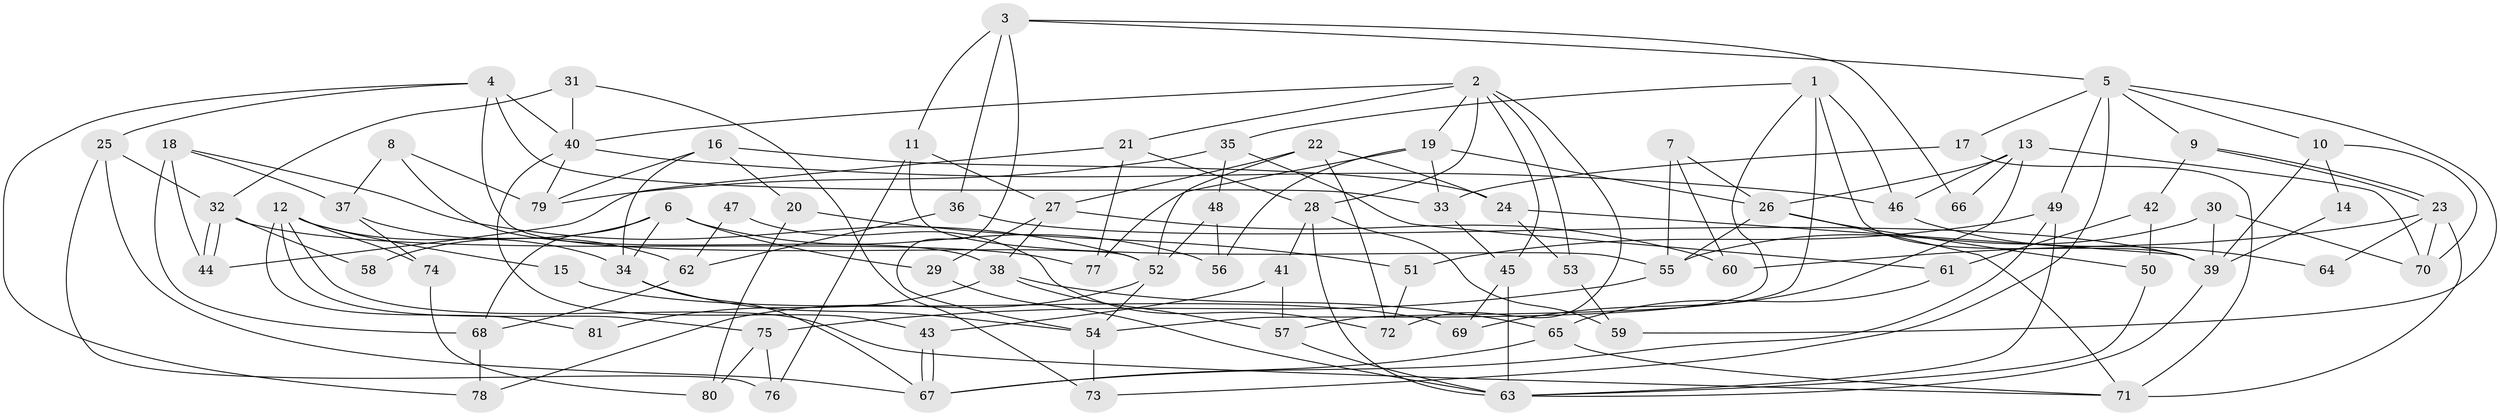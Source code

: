 // coarse degree distribution, {14: 0.02040816326530612, 9: 0.08163265306122448, 6: 0.12244897959183673, 7: 0.061224489795918366, 8: 0.02040816326530612, 4: 0.24489795918367346, 5: 0.12244897959183673, 2: 0.10204081632653061, 3: 0.22448979591836735}
// Generated by graph-tools (version 1.1) at 2025/51/03/04/25 22:51:13]
// undirected, 81 vertices, 162 edges
graph export_dot {
  node [color=gray90,style=filled];
  1;
  2;
  3;
  4;
  5;
  6;
  7;
  8;
  9;
  10;
  11;
  12;
  13;
  14;
  15;
  16;
  17;
  18;
  19;
  20;
  21;
  22;
  23;
  24;
  25;
  26;
  27;
  28;
  29;
  30;
  31;
  32;
  33;
  34;
  35;
  36;
  37;
  38;
  39;
  40;
  41;
  42;
  43;
  44;
  45;
  46;
  47;
  48;
  49;
  50;
  51;
  52;
  53;
  54;
  55;
  56;
  57;
  58;
  59;
  60;
  61;
  62;
  63;
  64;
  65;
  66;
  67;
  68;
  69;
  70;
  71;
  72;
  73;
  74;
  75;
  76;
  77;
  78;
  79;
  80;
  81;
  1 -- 39;
  1 -- 57;
  1 -- 35;
  1 -- 46;
  1 -- 54;
  2 -- 21;
  2 -- 28;
  2 -- 19;
  2 -- 40;
  2 -- 45;
  2 -- 53;
  2 -- 72;
  3 -- 11;
  3 -- 54;
  3 -- 5;
  3 -- 36;
  3 -- 66;
  4 -- 52;
  4 -- 33;
  4 -- 25;
  4 -- 40;
  4 -- 78;
  5 -- 49;
  5 -- 9;
  5 -- 10;
  5 -- 17;
  5 -- 59;
  5 -- 73;
  6 -- 68;
  6 -- 34;
  6 -- 29;
  6 -- 56;
  6 -- 58;
  7 -- 60;
  7 -- 26;
  7 -- 55;
  8 -- 38;
  8 -- 79;
  8 -- 37;
  9 -- 23;
  9 -- 23;
  9 -- 42;
  10 -- 39;
  10 -- 14;
  10 -- 70;
  11 -- 76;
  11 -- 55;
  11 -- 27;
  12 -- 71;
  12 -- 34;
  12 -- 15;
  12 -- 74;
  12 -- 75;
  12 -- 81;
  13 -- 70;
  13 -- 46;
  13 -- 26;
  13 -- 66;
  13 -- 69;
  14 -- 39;
  15 -- 69;
  16 -- 24;
  16 -- 79;
  16 -- 20;
  16 -- 34;
  17 -- 71;
  17 -- 33;
  18 -- 52;
  18 -- 37;
  18 -- 44;
  18 -- 68;
  19 -- 77;
  19 -- 26;
  19 -- 33;
  19 -- 56;
  20 -- 51;
  20 -- 80;
  21 -- 44;
  21 -- 28;
  21 -- 77;
  22 -- 52;
  22 -- 27;
  22 -- 24;
  22 -- 72;
  23 -- 70;
  23 -- 60;
  23 -- 64;
  23 -- 71;
  24 -- 39;
  24 -- 53;
  25 -- 32;
  25 -- 67;
  25 -- 76;
  26 -- 50;
  26 -- 55;
  26 -- 71;
  27 -- 29;
  27 -- 38;
  27 -- 60;
  28 -- 63;
  28 -- 59;
  28 -- 41;
  29 -- 63;
  30 -- 39;
  30 -- 55;
  30 -- 70;
  31 -- 40;
  31 -- 73;
  31 -- 32;
  32 -- 44;
  32 -- 44;
  32 -- 58;
  32 -- 77;
  33 -- 45;
  34 -- 67;
  34 -- 54;
  35 -- 61;
  35 -- 48;
  35 -- 79;
  36 -- 62;
  36 -- 39;
  37 -- 74;
  37 -- 62;
  38 -- 65;
  38 -- 57;
  38 -- 81;
  39 -- 63;
  40 -- 43;
  40 -- 46;
  40 -- 79;
  41 -- 43;
  41 -- 57;
  42 -- 50;
  42 -- 61;
  43 -- 67;
  43 -- 67;
  45 -- 63;
  45 -- 69;
  46 -- 64;
  47 -- 72;
  47 -- 62;
  48 -- 56;
  48 -- 52;
  49 -- 67;
  49 -- 63;
  49 -- 51;
  50 -- 63;
  51 -- 72;
  52 -- 54;
  52 -- 78;
  53 -- 59;
  54 -- 73;
  55 -- 75;
  57 -- 63;
  61 -- 65;
  62 -- 68;
  65 -- 67;
  65 -- 71;
  68 -- 78;
  74 -- 80;
  75 -- 76;
  75 -- 80;
}

